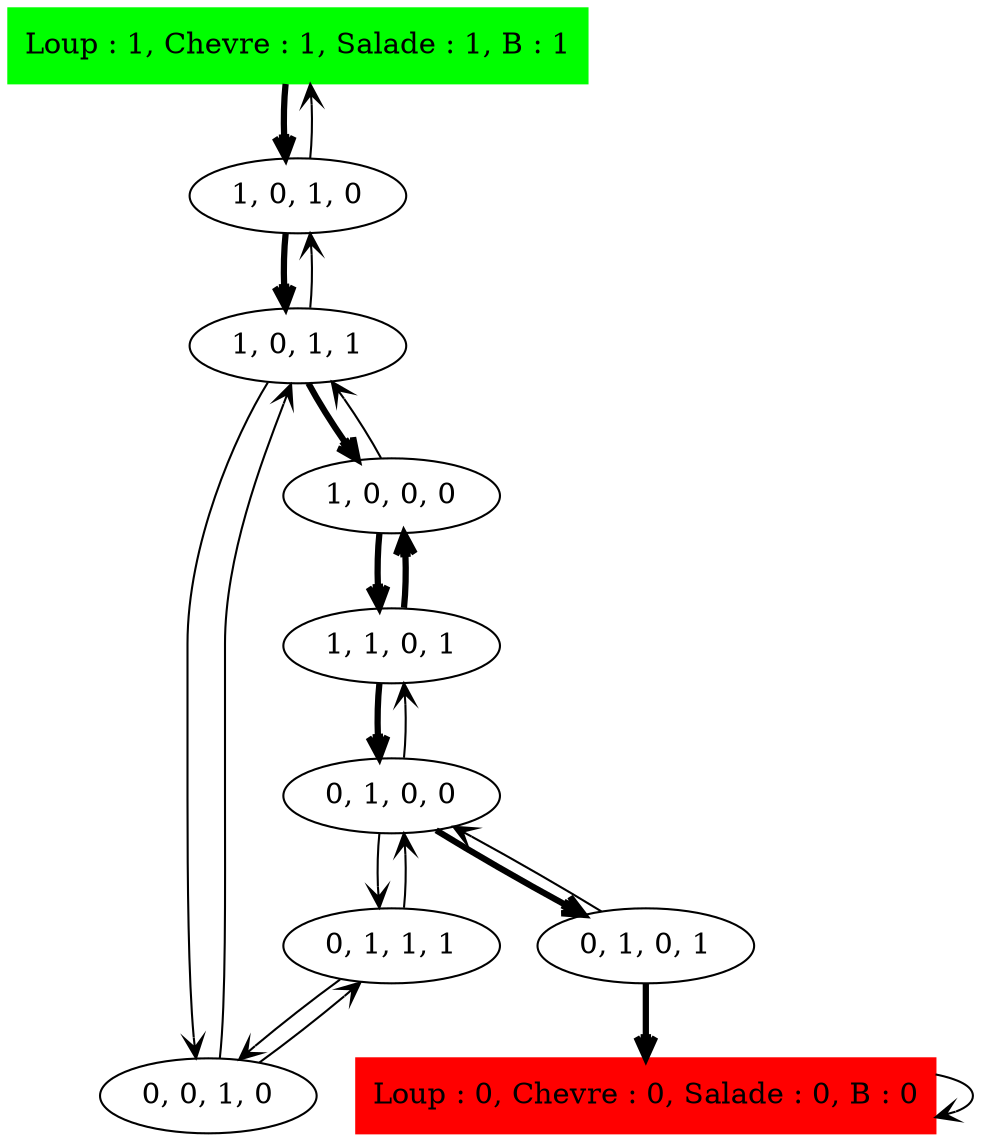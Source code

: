 digraph LCS_Sol_ {
	initial [label="Loup : 1, Chevre : 1, Salade : 1, B : 1" color=green shape=box style=filled]
	final [label="Loup : 0, Chevre : 0, Salade : 0, B : 0" color=red shape=box style=filled]
	initial -> "1, 0, 1, 0" [arrowhead=open penwidth=3]
	"1, 0, 1, 0" -> "1, 0, 1, 1" [arrowhead=open penwidth=3]
	"1, 0, 1, 0" -> initial [arrowhead=open]
	"1, 0, 1, 1" -> "1, 0, 1, 0" [arrowhead=open]
	"1, 0, 1, 1" -> "0, 0, 1, 0" [arrowhead=open]
	"1, 0, 1, 1" -> "1, 0, 0, 0" [arrowhead=open penwidth=3]
	"1, 0, 0, 0" -> "1, 1, 0, 1" [arrowhead=open penwidth=3]
	"1, 0, 0, 0" -> "1, 0, 1, 1" [arrowhead=open]
	"1, 1, 0, 1" -> "0, 1, 0, 0" [arrowhead=open penwidth=3]
	"1, 1, 0, 1" -> "1, 0, 0, 0" [arrowhead=open penwidth=3]
	"0, 1, 0, 0" -> "0, 1, 0, 1" [arrowhead=open penwidth=3]
	"0, 1, 0, 0" -> "1, 1, 0, 1" [arrowhead=open]
	"0, 1, 0, 0" -> "0, 1, 1, 1" [arrowhead=open]
	"0, 1, 1, 1" -> "0, 0, 1, 0" [arrowhead=open]
	"0, 1, 1, 1" -> "0, 1, 0, 0" [arrowhead=open]
	"0, 0, 1, 0" -> "1, 0, 1, 1" [arrowhead=open]
	"0, 0, 1, 0" -> "0, 1, 1, 1" [arrowhead=open]
	"0, 1, 0, 1" -> "0, 1, 0, 0" [arrowhead=open]
	"0, 1, 0, 1" -> final [arrowhead=open penwidth=3]
	final -> final [arrowhead=open]
}
